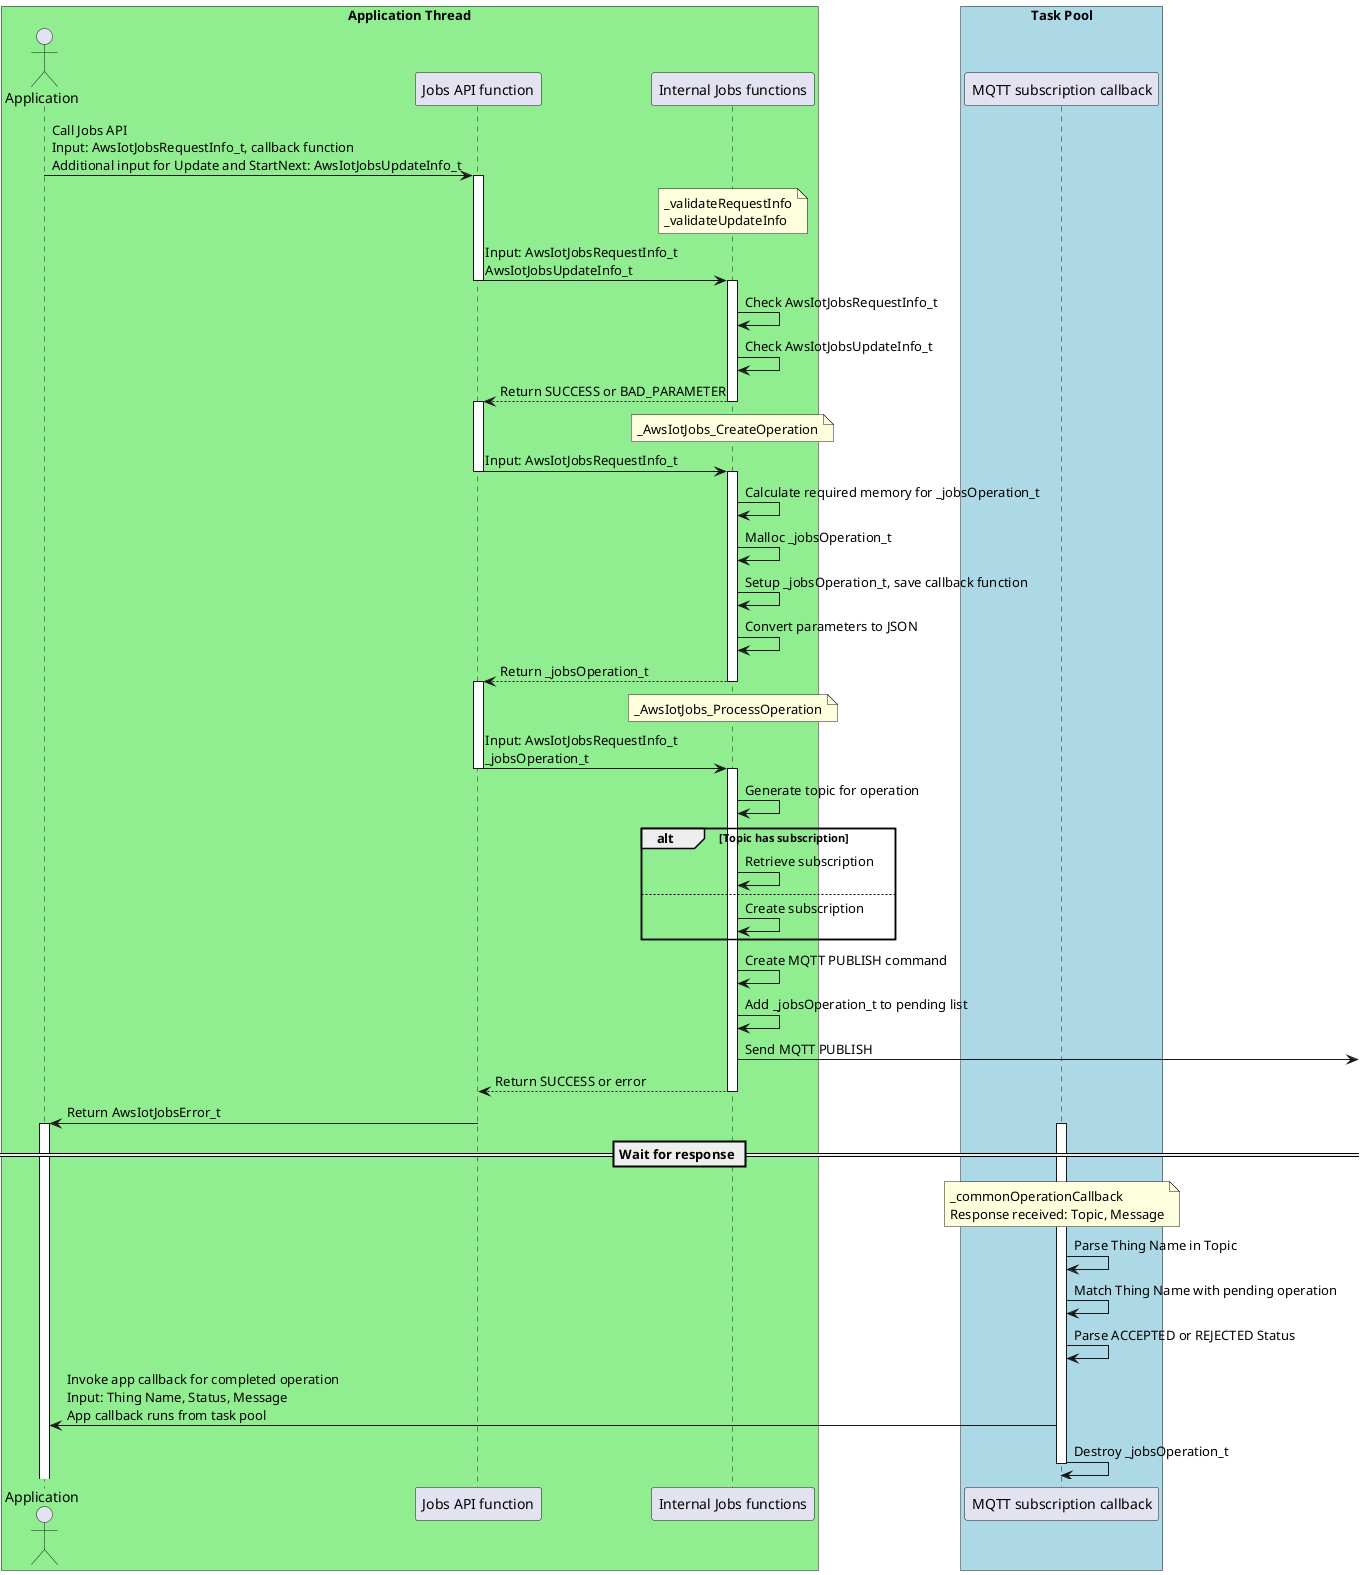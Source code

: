 @startuml
skinparam classFontSize 8
skinparam classFontName Helvetica

box "Application Thread" #LightGreen
actor Application as app
participant "Jobs API function" as jobs
participant "Internal Jobs functions" as internal
end box

box "Task Pool" #LightBlue
participant "MQTT subscription callback" as callback
end box

app -> jobs: Call Jobs API\nInput: AwsIotJobsRequestInfo_t, callback function\nAdditional input for Update and StartNext: AwsIotJobsUpdateInfo_t
activate jobs

note over internal: _validateRequestInfo\n_validateUpdateInfo
jobs -> internal: Input: AwsIotJobsRequestInfo_t\nAwsIotJobsUpdateInfo_t
deactivate jobs
activate internal
internal -> internal: Check AwsIotJobsRequestInfo_t
internal -> internal: Check AwsIotJobsUpdateInfo_t
return Return SUCCESS or BAD_PARAMETER
activate jobs

note over internal: _AwsIotJobs_CreateOperation
jobs -> internal: Input: AwsIotJobsRequestInfo_t
deactivate jobs
activate internal
internal -> internal: Calculate required memory for _jobsOperation_t
internal -> internal: Malloc _jobsOperation_t
internal -> internal: Setup _jobsOperation_t, save callback function
internal -> internal: Convert parameters to JSON
return Return _jobsOperation_t
activate jobs

note over internal: _AwsIotJobs_ProcessOperation
jobs -> internal: Input: AwsIotJobsRequestInfo_t\n_jobsOperation_t
deactivate jobs
activate internal
internal -> internal: Generate topic for operation
alt Topic has subscription
internal -> internal: Retrieve subscription
else
internal -> internal: Create subscription
end alt
internal -> internal: Create MQTT PUBLISH command
internal -> internal: Add _jobsOperation_t to pending list
internal -> : Send MQTT PUBLISH
return Return SUCCESS or error

jobs -> app: Return AwsIotJobsError_t
activate app

== Wait for response ==

note over callback: _commonOperationCallback\nResponse received: Topic, Message
activate callback
callback -> callback: Parse Thing Name in Topic
callback -> callback: Match Thing Name with pending operation
callback -> callback: Parse ACCEPTED or REJECTED Status
callback -> app: Invoke app callback for completed operation\nInput: Thing Name, Status, Message\nApp callback runs from task pool
callback -> callback: Destroy _jobsOperation_t
deactivate callback

@enduml
